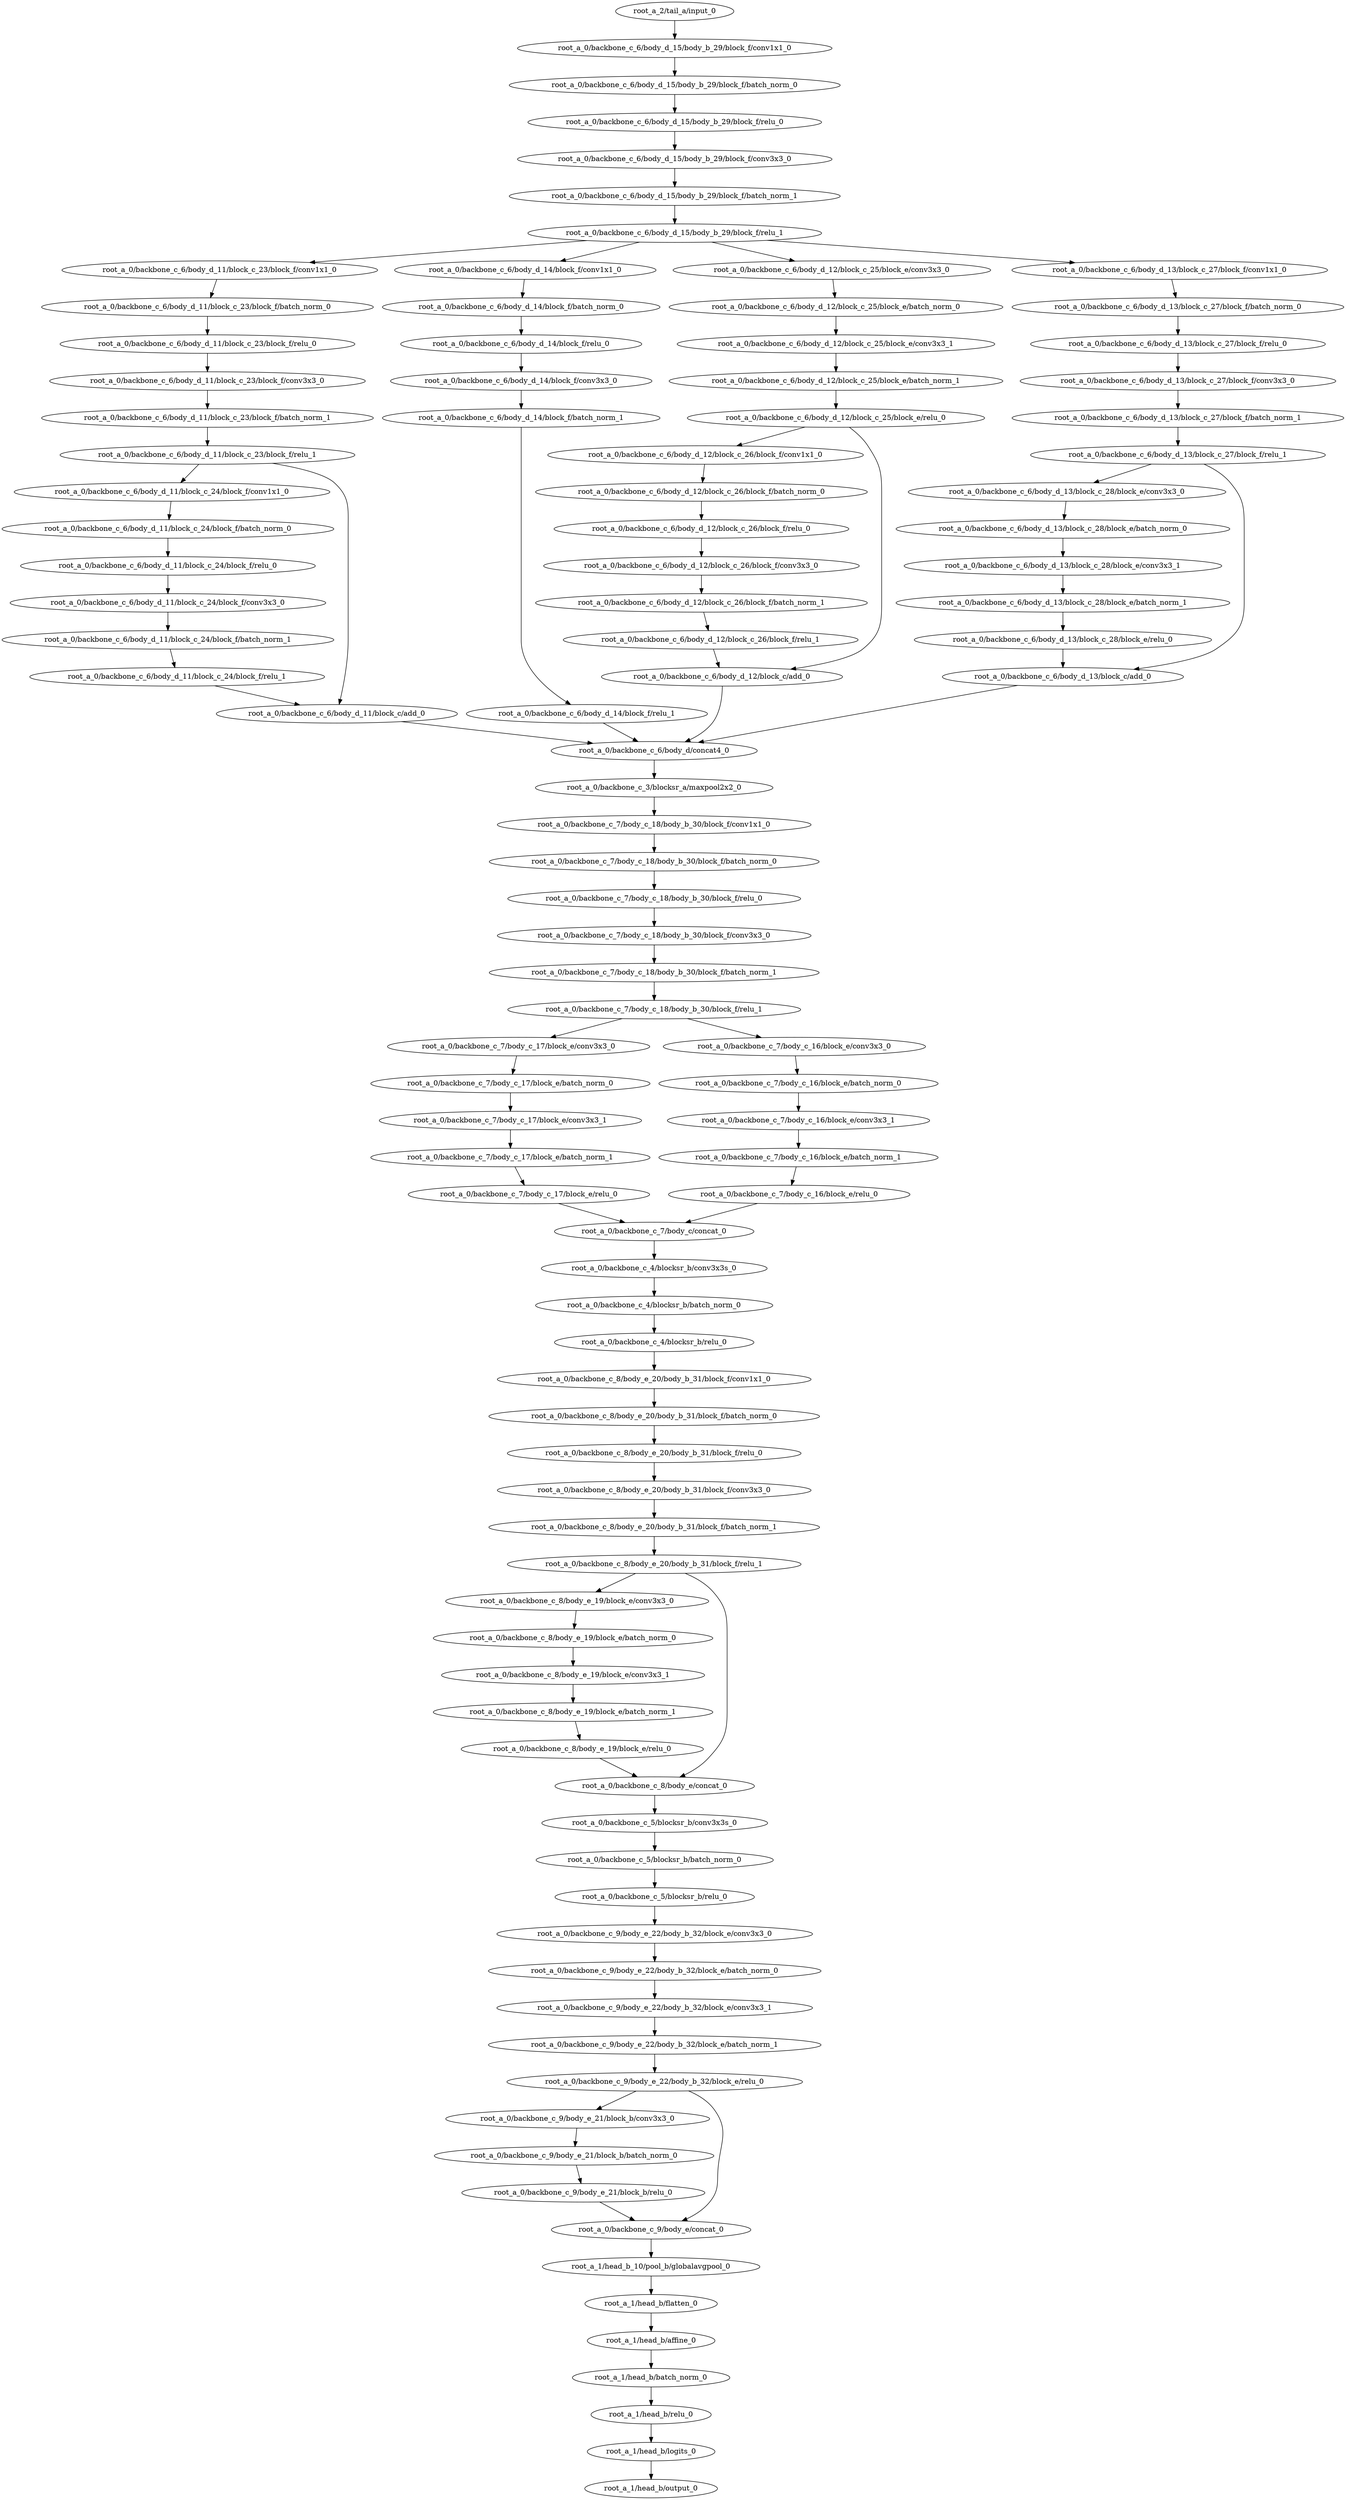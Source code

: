digraph root_a {
	"root_a_2/tail_a/input_0"
	"root_a_0/backbone_c_6/body_d_15/body_b_29/block_f/conv1x1_0"
	"root_a_0/backbone_c_6/body_d_15/body_b_29/block_f/batch_norm_0"
	"root_a_0/backbone_c_6/body_d_15/body_b_29/block_f/relu_0"
	"root_a_0/backbone_c_6/body_d_15/body_b_29/block_f/conv3x3_0"
	"root_a_0/backbone_c_6/body_d_15/body_b_29/block_f/batch_norm_1"
	"root_a_0/backbone_c_6/body_d_15/body_b_29/block_f/relu_1"
	"root_a_0/backbone_c_6/body_d_11/block_c_23/block_f/conv1x1_0"
	"root_a_0/backbone_c_6/body_d_11/block_c_23/block_f/batch_norm_0"
	"root_a_0/backbone_c_6/body_d_11/block_c_23/block_f/relu_0"
	"root_a_0/backbone_c_6/body_d_11/block_c_23/block_f/conv3x3_0"
	"root_a_0/backbone_c_6/body_d_11/block_c_23/block_f/batch_norm_1"
	"root_a_0/backbone_c_6/body_d_11/block_c_23/block_f/relu_1"
	"root_a_0/backbone_c_6/body_d_11/block_c_24/block_f/conv1x1_0"
	"root_a_0/backbone_c_6/body_d_11/block_c_24/block_f/batch_norm_0"
	"root_a_0/backbone_c_6/body_d_11/block_c_24/block_f/relu_0"
	"root_a_0/backbone_c_6/body_d_11/block_c_24/block_f/conv3x3_0"
	"root_a_0/backbone_c_6/body_d_11/block_c_24/block_f/batch_norm_1"
	"root_a_0/backbone_c_6/body_d_11/block_c_24/block_f/relu_1"
	"root_a_0/backbone_c_6/body_d_11/block_c/add_0"
	"root_a_0/backbone_c_6/body_d_14/block_f/conv1x1_0"
	"root_a_0/backbone_c_6/body_d_14/block_f/batch_norm_0"
	"root_a_0/backbone_c_6/body_d_14/block_f/relu_0"
	"root_a_0/backbone_c_6/body_d_14/block_f/conv3x3_0"
	"root_a_0/backbone_c_6/body_d_14/block_f/batch_norm_1"
	"root_a_0/backbone_c_6/body_d_14/block_f/relu_1"
	"root_a_0/backbone_c_6/body_d_12/block_c_25/block_e/conv3x3_0"
	"root_a_0/backbone_c_6/body_d_12/block_c_25/block_e/batch_norm_0"
	"root_a_0/backbone_c_6/body_d_12/block_c_25/block_e/conv3x3_1"
	"root_a_0/backbone_c_6/body_d_12/block_c_25/block_e/batch_norm_1"
	"root_a_0/backbone_c_6/body_d_12/block_c_25/block_e/relu_0"
	"root_a_0/backbone_c_6/body_d_12/block_c_26/block_f/conv1x1_0"
	"root_a_0/backbone_c_6/body_d_12/block_c_26/block_f/batch_norm_0"
	"root_a_0/backbone_c_6/body_d_12/block_c_26/block_f/relu_0"
	"root_a_0/backbone_c_6/body_d_12/block_c_26/block_f/conv3x3_0"
	"root_a_0/backbone_c_6/body_d_12/block_c_26/block_f/batch_norm_1"
	"root_a_0/backbone_c_6/body_d_12/block_c_26/block_f/relu_1"
	"root_a_0/backbone_c_6/body_d_12/block_c/add_0"
	"root_a_0/backbone_c_6/body_d_13/block_c_27/block_f/conv1x1_0"
	"root_a_0/backbone_c_6/body_d_13/block_c_27/block_f/batch_norm_0"
	"root_a_0/backbone_c_6/body_d_13/block_c_27/block_f/relu_0"
	"root_a_0/backbone_c_6/body_d_13/block_c_27/block_f/conv3x3_0"
	"root_a_0/backbone_c_6/body_d_13/block_c_27/block_f/batch_norm_1"
	"root_a_0/backbone_c_6/body_d_13/block_c_27/block_f/relu_1"
	"root_a_0/backbone_c_6/body_d_13/block_c_28/block_e/conv3x3_0"
	"root_a_0/backbone_c_6/body_d_13/block_c_28/block_e/batch_norm_0"
	"root_a_0/backbone_c_6/body_d_13/block_c_28/block_e/conv3x3_1"
	"root_a_0/backbone_c_6/body_d_13/block_c_28/block_e/batch_norm_1"
	"root_a_0/backbone_c_6/body_d_13/block_c_28/block_e/relu_0"
	"root_a_0/backbone_c_6/body_d_13/block_c/add_0"
	"root_a_0/backbone_c_6/body_d/concat4_0"
	"root_a_0/backbone_c_3/blocksr_a/maxpool2x2_0"
	"root_a_0/backbone_c_7/body_c_18/body_b_30/block_f/conv1x1_0"
	"root_a_0/backbone_c_7/body_c_18/body_b_30/block_f/batch_norm_0"
	"root_a_0/backbone_c_7/body_c_18/body_b_30/block_f/relu_0"
	"root_a_0/backbone_c_7/body_c_18/body_b_30/block_f/conv3x3_0"
	"root_a_0/backbone_c_7/body_c_18/body_b_30/block_f/batch_norm_1"
	"root_a_0/backbone_c_7/body_c_18/body_b_30/block_f/relu_1"
	"root_a_0/backbone_c_7/body_c_17/block_e/conv3x3_0"
	"root_a_0/backbone_c_7/body_c_17/block_e/batch_norm_0"
	"root_a_0/backbone_c_7/body_c_17/block_e/conv3x3_1"
	"root_a_0/backbone_c_7/body_c_17/block_e/batch_norm_1"
	"root_a_0/backbone_c_7/body_c_17/block_e/relu_0"
	"root_a_0/backbone_c_7/body_c_16/block_e/conv3x3_0"
	"root_a_0/backbone_c_7/body_c_16/block_e/batch_norm_0"
	"root_a_0/backbone_c_7/body_c_16/block_e/conv3x3_1"
	"root_a_0/backbone_c_7/body_c_16/block_e/batch_norm_1"
	"root_a_0/backbone_c_7/body_c_16/block_e/relu_0"
	"root_a_0/backbone_c_7/body_c/concat_0"
	"root_a_0/backbone_c_4/blocksr_b/conv3x3s_0"
	"root_a_0/backbone_c_4/blocksr_b/batch_norm_0"
	"root_a_0/backbone_c_4/blocksr_b/relu_0"
	"root_a_0/backbone_c_8/body_e_20/body_b_31/block_f/conv1x1_0"
	"root_a_0/backbone_c_8/body_e_20/body_b_31/block_f/batch_norm_0"
	"root_a_0/backbone_c_8/body_e_20/body_b_31/block_f/relu_0"
	"root_a_0/backbone_c_8/body_e_20/body_b_31/block_f/conv3x3_0"
	"root_a_0/backbone_c_8/body_e_20/body_b_31/block_f/batch_norm_1"
	"root_a_0/backbone_c_8/body_e_20/body_b_31/block_f/relu_1"
	"root_a_0/backbone_c_8/body_e_19/block_e/conv3x3_0"
	"root_a_0/backbone_c_8/body_e_19/block_e/batch_norm_0"
	"root_a_0/backbone_c_8/body_e_19/block_e/conv3x3_1"
	"root_a_0/backbone_c_8/body_e_19/block_e/batch_norm_1"
	"root_a_0/backbone_c_8/body_e_19/block_e/relu_0"
	"root_a_0/backbone_c_8/body_e/concat_0"
	"root_a_0/backbone_c_5/blocksr_b/conv3x3s_0"
	"root_a_0/backbone_c_5/blocksr_b/batch_norm_0"
	"root_a_0/backbone_c_5/blocksr_b/relu_0"
	"root_a_0/backbone_c_9/body_e_22/body_b_32/block_e/conv3x3_0"
	"root_a_0/backbone_c_9/body_e_22/body_b_32/block_e/batch_norm_0"
	"root_a_0/backbone_c_9/body_e_22/body_b_32/block_e/conv3x3_1"
	"root_a_0/backbone_c_9/body_e_22/body_b_32/block_e/batch_norm_1"
	"root_a_0/backbone_c_9/body_e_22/body_b_32/block_e/relu_0"
	"root_a_0/backbone_c_9/body_e_21/block_b/conv3x3_0"
	"root_a_0/backbone_c_9/body_e_21/block_b/batch_norm_0"
	"root_a_0/backbone_c_9/body_e_21/block_b/relu_0"
	"root_a_0/backbone_c_9/body_e/concat_0"
	"root_a_1/head_b_10/pool_b/globalavgpool_0"
	"root_a_1/head_b/flatten_0"
	"root_a_1/head_b/affine_0"
	"root_a_1/head_b/batch_norm_0"
	"root_a_1/head_b/relu_0"
	"root_a_1/head_b/logits_0"
	"root_a_1/head_b/output_0"

	"root_a_2/tail_a/input_0" -> "root_a_0/backbone_c_6/body_d_15/body_b_29/block_f/conv1x1_0"
	"root_a_0/backbone_c_6/body_d_15/body_b_29/block_f/conv1x1_0" -> "root_a_0/backbone_c_6/body_d_15/body_b_29/block_f/batch_norm_0"
	"root_a_0/backbone_c_6/body_d_15/body_b_29/block_f/batch_norm_0" -> "root_a_0/backbone_c_6/body_d_15/body_b_29/block_f/relu_0"
	"root_a_0/backbone_c_6/body_d_15/body_b_29/block_f/relu_0" -> "root_a_0/backbone_c_6/body_d_15/body_b_29/block_f/conv3x3_0"
	"root_a_0/backbone_c_6/body_d_15/body_b_29/block_f/conv3x3_0" -> "root_a_0/backbone_c_6/body_d_15/body_b_29/block_f/batch_norm_1"
	"root_a_0/backbone_c_6/body_d_15/body_b_29/block_f/batch_norm_1" -> "root_a_0/backbone_c_6/body_d_15/body_b_29/block_f/relu_1"
	"root_a_0/backbone_c_6/body_d_15/body_b_29/block_f/relu_1" -> "root_a_0/backbone_c_6/body_d_11/block_c_23/block_f/conv1x1_0"
	"root_a_0/backbone_c_6/body_d_11/block_c_23/block_f/conv1x1_0" -> "root_a_0/backbone_c_6/body_d_11/block_c_23/block_f/batch_norm_0"
	"root_a_0/backbone_c_6/body_d_11/block_c_23/block_f/batch_norm_0" -> "root_a_0/backbone_c_6/body_d_11/block_c_23/block_f/relu_0"
	"root_a_0/backbone_c_6/body_d_11/block_c_23/block_f/relu_0" -> "root_a_0/backbone_c_6/body_d_11/block_c_23/block_f/conv3x3_0"
	"root_a_0/backbone_c_6/body_d_11/block_c_23/block_f/conv3x3_0" -> "root_a_0/backbone_c_6/body_d_11/block_c_23/block_f/batch_norm_1"
	"root_a_0/backbone_c_6/body_d_11/block_c_23/block_f/batch_norm_1" -> "root_a_0/backbone_c_6/body_d_11/block_c_23/block_f/relu_1"
	"root_a_0/backbone_c_6/body_d_11/block_c_23/block_f/relu_1" -> "root_a_0/backbone_c_6/body_d_11/block_c_24/block_f/conv1x1_0"
	"root_a_0/backbone_c_6/body_d_11/block_c_24/block_f/conv1x1_0" -> "root_a_0/backbone_c_6/body_d_11/block_c_24/block_f/batch_norm_0"
	"root_a_0/backbone_c_6/body_d_11/block_c_24/block_f/batch_norm_0" -> "root_a_0/backbone_c_6/body_d_11/block_c_24/block_f/relu_0"
	"root_a_0/backbone_c_6/body_d_11/block_c_24/block_f/relu_0" -> "root_a_0/backbone_c_6/body_d_11/block_c_24/block_f/conv3x3_0"
	"root_a_0/backbone_c_6/body_d_11/block_c_24/block_f/conv3x3_0" -> "root_a_0/backbone_c_6/body_d_11/block_c_24/block_f/batch_norm_1"
	"root_a_0/backbone_c_6/body_d_11/block_c_24/block_f/batch_norm_1" -> "root_a_0/backbone_c_6/body_d_11/block_c_24/block_f/relu_1"
	"root_a_0/backbone_c_6/body_d_11/block_c_23/block_f/relu_1" -> "root_a_0/backbone_c_6/body_d_11/block_c/add_0"
	"root_a_0/backbone_c_6/body_d_11/block_c_24/block_f/relu_1" -> "root_a_0/backbone_c_6/body_d_11/block_c/add_0"
	"root_a_0/backbone_c_6/body_d_15/body_b_29/block_f/relu_1" -> "root_a_0/backbone_c_6/body_d_14/block_f/conv1x1_0"
	"root_a_0/backbone_c_6/body_d_14/block_f/conv1x1_0" -> "root_a_0/backbone_c_6/body_d_14/block_f/batch_norm_0"
	"root_a_0/backbone_c_6/body_d_14/block_f/batch_norm_0" -> "root_a_0/backbone_c_6/body_d_14/block_f/relu_0"
	"root_a_0/backbone_c_6/body_d_14/block_f/relu_0" -> "root_a_0/backbone_c_6/body_d_14/block_f/conv3x3_0"
	"root_a_0/backbone_c_6/body_d_14/block_f/conv3x3_0" -> "root_a_0/backbone_c_6/body_d_14/block_f/batch_norm_1"
	"root_a_0/backbone_c_6/body_d_14/block_f/batch_norm_1" -> "root_a_0/backbone_c_6/body_d_14/block_f/relu_1"
	"root_a_0/backbone_c_6/body_d_15/body_b_29/block_f/relu_1" -> "root_a_0/backbone_c_6/body_d_12/block_c_25/block_e/conv3x3_0"
	"root_a_0/backbone_c_6/body_d_12/block_c_25/block_e/conv3x3_0" -> "root_a_0/backbone_c_6/body_d_12/block_c_25/block_e/batch_norm_0"
	"root_a_0/backbone_c_6/body_d_12/block_c_25/block_e/batch_norm_0" -> "root_a_0/backbone_c_6/body_d_12/block_c_25/block_e/conv3x3_1"
	"root_a_0/backbone_c_6/body_d_12/block_c_25/block_e/conv3x3_1" -> "root_a_0/backbone_c_6/body_d_12/block_c_25/block_e/batch_norm_1"
	"root_a_0/backbone_c_6/body_d_12/block_c_25/block_e/batch_norm_1" -> "root_a_0/backbone_c_6/body_d_12/block_c_25/block_e/relu_0"
	"root_a_0/backbone_c_6/body_d_12/block_c_25/block_e/relu_0" -> "root_a_0/backbone_c_6/body_d_12/block_c_26/block_f/conv1x1_0"
	"root_a_0/backbone_c_6/body_d_12/block_c_26/block_f/conv1x1_0" -> "root_a_0/backbone_c_6/body_d_12/block_c_26/block_f/batch_norm_0"
	"root_a_0/backbone_c_6/body_d_12/block_c_26/block_f/batch_norm_0" -> "root_a_0/backbone_c_6/body_d_12/block_c_26/block_f/relu_0"
	"root_a_0/backbone_c_6/body_d_12/block_c_26/block_f/relu_0" -> "root_a_0/backbone_c_6/body_d_12/block_c_26/block_f/conv3x3_0"
	"root_a_0/backbone_c_6/body_d_12/block_c_26/block_f/conv3x3_0" -> "root_a_0/backbone_c_6/body_d_12/block_c_26/block_f/batch_norm_1"
	"root_a_0/backbone_c_6/body_d_12/block_c_26/block_f/batch_norm_1" -> "root_a_0/backbone_c_6/body_d_12/block_c_26/block_f/relu_1"
	"root_a_0/backbone_c_6/body_d_12/block_c_25/block_e/relu_0" -> "root_a_0/backbone_c_6/body_d_12/block_c/add_0"
	"root_a_0/backbone_c_6/body_d_12/block_c_26/block_f/relu_1" -> "root_a_0/backbone_c_6/body_d_12/block_c/add_0"
	"root_a_0/backbone_c_6/body_d_15/body_b_29/block_f/relu_1" -> "root_a_0/backbone_c_6/body_d_13/block_c_27/block_f/conv1x1_0"
	"root_a_0/backbone_c_6/body_d_13/block_c_27/block_f/conv1x1_0" -> "root_a_0/backbone_c_6/body_d_13/block_c_27/block_f/batch_norm_0"
	"root_a_0/backbone_c_6/body_d_13/block_c_27/block_f/batch_norm_0" -> "root_a_0/backbone_c_6/body_d_13/block_c_27/block_f/relu_0"
	"root_a_0/backbone_c_6/body_d_13/block_c_27/block_f/relu_0" -> "root_a_0/backbone_c_6/body_d_13/block_c_27/block_f/conv3x3_0"
	"root_a_0/backbone_c_6/body_d_13/block_c_27/block_f/conv3x3_0" -> "root_a_0/backbone_c_6/body_d_13/block_c_27/block_f/batch_norm_1"
	"root_a_0/backbone_c_6/body_d_13/block_c_27/block_f/batch_norm_1" -> "root_a_0/backbone_c_6/body_d_13/block_c_27/block_f/relu_1"
	"root_a_0/backbone_c_6/body_d_13/block_c_27/block_f/relu_1" -> "root_a_0/backbone_c_6/body_d_13/block_c_28/block_e/conv3x3_0"
	"root_a_0/backbone_c_6/body_d_13/block_c_28/block_e/conv3x3_0" -> "root_a_0/backbone_c_6/body_d_13/block_c_28/block_e/batch_norm_0"
	"root_a_0/backbone_c_6/body_d_13/block_c_28/block_e/batch_norm_0" -> "root_a_0/backbone_c_6/body_d_13/block_c_28/block_e/conv3x3_1"
	"root_a_0/backbone_c_6/body_d_13/block_c_28/block_e/conv3x3_1" -> "root_a_0/backbone_c_6/body_d_13/block_c_28/block_e/batch_norm_1"
	"root_a_0/backbone_c_6/body_d_13/block_c_28/block_e/batch_norm_1" -> "root_a_0/backbone_c_6/body_d_13/block_c_28/block_e/relu_0"
	"root_a_0/backbone_c_6/body_d_13/block_c_27/block_f/relu_1" -> "root_a_0/backbone_c_6/body_d_13/block_c/add_0"
	"root_a_0/backbone_c_6/body_d_13/block_c_28/block_e/relu_0" -> "root_a_0/backbone_c_6/body_d_13/block_c/add_0"
	"root_a_0/backbone_c_6/body_d_11/block_c/add_0" -> "root_a_0/backbone_c_6/body_d/concat4_0"
	"root_a_0/backbone_c_6/body_d_14/block_f/relu_1" -> "root_a_0/backbone_c_6/body_d/concat4_0"
	"root_a_0/backbone_c_6/body_d_12/block_c/add_0" -> "root_a_0/backbone_c_6/body_d/concat4_0"
	"root_a_0/backbone_c_6/body_d_13/block_c/add_0" -> "root_a_0/backbone_c_6/body_d/concat4_0"
	"root_a_0/backbone_c_6/body_d/concat4_0" -> "root_a_0/backbone_c_3/blocksr_a/maxpool2x2_0"
	"root_a_0/backbone_c_3/blocksr_a/maxpool2x2_0" -> "root_a_0/backbone_c_7/body_c_18/body_b_30/block_f/conv1x1_0"
	"root_a_0/backbone_c_7/body_c_18/body_b_30/block_f/conv1x1_0" -> "root_a_0/backbone_c_7/body_c_18/body_b_30/block_f/batch_norm_0"
	"root_a_0/backbone_c_7/body_c_18/body_b_30/block_f/batch_norm_0" -> "root_a_0/backbone_c_7/body_c_18/body_b_30/block_f/relu_0"
	"root_a_0/backbone_c_7/body_c_18/body_b_30/block_f/relu_0" -> "root_a_0/backbone_c_7/body_c_18/body_b_30/block_f/conv3x3_0"
	"root_a_0/backbone_c_7/body_c_18/body_b_30/block_f/conv3x3_0" -> "root_a_0/backbone_c_7/body_c_18/body_b_30/block_f/batch_norm_1"
	"root_a_0/backbone_c_7/body_c_18/body_b_30/block_f/batch_norm_1" -> "root_a_0/backbone_c_7/body_c_18/body_b_30/block_f/relu_1"
	"root_a_0/backbone_c_7/body_c_18/body_b_30/block_f/relu_1" -> "root_a_0/backbone_c_7/body_c_17/block_e/conv3x3_0"
	"root_a_0/backbone_c_7/body_c_17/block_e/conv3x3_0" -> "root_a_0/backbone_c_7/body_c_17/block_e/batch_norm_0"
	"root_a_0/backbone_c_7/body_c_17/block_e/batch_norm_0" -> "root_a_0/backbone_c_7/body_c_17/block_e/conv3x3_1"
	"root_a_0/backbone_c_7/body_c_17/block_e/conv3x3_1" -> "root_a_0/backbone_c_7/body_c_17/block_e/batch_norm_1"
	"root_a_0/backbone_c_7/body_c_17/block_e/batch_norm_1" -> "root_a_0/backbone_c_7/body_c_17/block_e/relu_0"
	"root_a_0/backbone_c_7/body_c_18/body_b_30/block_f/relu_1" -> "root_a_0/backbone_c_7/body_c_16/block_e/conv3x3_0"
	"root_a_0/backbone_c_7/body_c_16/block_e/conv3x3_0" -> "root_a_0/backbone_c_7/body_c_16/block_e/batch_norm_0"
	"root_a_0/backbone_c_7/body_c_16/block_e/batch_norm_0" -> "root_a_0/backbone_c_7/body_c_16/block_e/conv3x3_1"
	"root_a_0/backbone_c_7/body_c_16/block_e/conv3x3_1" -> "root_a_0/backbone_c_7/body_c_16/block_e/batch_norm_1"
	"root_a_0/backbone_c_7/body_c_16/block_e/batch_norm_1" -> "root_a_0/backbone_c_7/body_c_16/block_e/relu_0"
	"root_a_0/backbone_c_7/body_c_17/block_e/relu_0" -> "root_a_0/backbone_c_7/body_c/concat_0"
	"root_a_0/backbone_c_7/body_c_16/block_e/relu_0" -> "root_a_0/backbone_c_7/body_c/concat_0"
	"root_a_0/backbone_c_7/body_c/concat_0" -> "root_a_0/backbone_c_4/blocksr_b/conv3x3s_0"
	"root_a_0/backbone_c_4/blocksr_b/conv3x3s_0" -> "root_a_0/backbone_c_4/blocksr_b/batch_norm_0"
	"root_a_0/backbone_c_4/blocksr_b/batch_norm_0" -> "root_a_0/backbone_c_4/blocksr_b/relu_0"
	"root_a_0/backbone_c_4/blocksr_b/relu_0" -> "root_a_0/backbone_c_8/body_e_20/body_b_31/block_f/conv1x1_0"
	"root_a_0/backbone_c_8/body_e_20/body_b_31/block_f/conv1x1_0" -> "root_a_0/backbone_c_8/body_e_20/body_b_31/block_f/batch_norm_0"
	"root_a_0/backbone_c_8/body_e_20/body_b_31/block_f/batch_norm_0" -> "root_a_0/backbone_c_8/body_e_20/body_b_31/block_f/relu_0"
	"root_a_0/backbone_c_8/body_e_20/body_b_31/block_f/relu_0" -> "root_a_0/backbone_c_8/body_e_20/body_b_31/block_f/conv3x3_0"
	"root_a_0/backbone_c_8/body_e_20/body_b_31/block_f/conv3x3_0" -> "root_a_0/backbone_c_8/body_e_20/body_b_31/block_f/batch_norm_1"
	"root_a_0/backbone_c_8/body_e_20/body_b_31/block_f/batch_norm_1" -> "root_a_0/backbone_c_8/body_e_20/body_b_31/block_f/relu_1"
	"root_a_0/backbone_c_8/body_e_20/body_b_31/block_f/relu_1" -> "root_a_0/backbone_c_8/body_e_19/block_e/conv3x3_0"
	"root_a_0/backbone_c_8/body_e_19/block_e/conv3x3_0" -> "root_a_0/backbone_c_8/body_e_19/block_e/batch_norm_0"
	"root_a_0/backbone_c_8/body_e_19/block_e/batch_norm_0" -> "root_a_0/backbone_c_8/body_e_19/block_e/conv3x3_1"
	"root_a_0/backbone_c_8/body_e_19/block_e/conv3x3_1" -> "root_a_0/backbone_c_8/body_e_19/block_e/batch_norm_1"
	"root_a_0/backbone_c_8/body_e_19/block_e/batch_norm_1" -> "root_a_0/backbone_c_8/body_e_19/block_e/relu_0"
	"root_a_0/backbone_c_8/body_e_19/block_e/relu_0" -> "root_a_0/backbone_c_8/body_e/concat_0"
	"root_a_0/backbone_c_8/body_e_20/body_b_31/block_f/relu_1" -> "root_a_0/backbone_c_8/body_e/concat_0"
	"root_a_0/backbone_c_8/body_e/concat_0" -> "root_a_0/backbone_c_5/blocksr_b/conv3x3s_0"
	"root_a_0/backbone_c_5/blocksr_b/conv3x3s_0" -> "root_a_0/backbone_c_5/blocksr_b/batch_norm_0"
	"root_a_0/backbone_c_5/blocksr_b/batch_norm_0" -> "root_a_0/backbone_c_5/blocksr_b/relu_0"
	"root_a_0/backbone_c_5/blocksr_b/relu_0" -> "root_a_0/backbone_c_9/body_e_22/body_b_32/block_e/conv3x3_0"
	"root_a_0/backbone_c_9/body_e_22/body_b_32/block_e/conv3x3_0" -> "root_a_0/backbone_c_9/body_e_22/body_b_32/block_e/batch_norm_0"
	"root_a_0/backbone_c_9/body_e_22/body_b_32/block_e/batch_norm_0" -> "root_a_0/backbone_c_9/body_e_22/body_b_32/block_e/conv3x3_1"
	"root_a_0/backbone_c_9/body_e_22/body_b_32/block_e/conv3x3_1" -> "root_a_0/backbone_c_9/body_e_22/body_b_32/block_e/batch_norm_1"
	"root_a_0/backbone_c_9/body_e_22/body_b_32/block_e/batch_norm_1" -> "root_a_0/backbone_c_9/body_e_22/body_b_32/block_e/relu_0"
	"root_a_0/backbone_c_9/body_e_22/body_b_32/block_e/relu_0" -> "root_a_0/backbone_c_9/body_e_21/block_b/conv3x3_0"
	"root_a_0/backbone_c_9/body_e_21/block_b/conv3x3_0" -> "root_a_0/backbone_c_9/body_e_21/block_b/batch_norm_0"
	"root_a_0/backbone_c_9/body_e_21/block_b/batch_norm_0" -> "root_a_0/backbone_c_9/body_e_21/block_b/relu_0"
	"root_a_0/backbone_c_9/body_e_21/block_b/relu_0" -> "root_a_0/backbone_c_9/body_e/concat_0"
	"root_a_0/backbone_c_9/body_e_22/body_b_32/block_e/relu_0" -> "root_a_0/backbone_c_9/body_e/concat_0"
	"root_a_0/backbone_c_9/body_e/concat_0" -> "root_a_1/head_b_10/pool_b/globalavgpool_0"
	"root_a_1/head_b_10/pool_b/globalavgpool_0" -> "root_a_1/head_b/flatten_0"
	"root_a_1/head_b/flatten_0" -> "root_a_1/head_b/affine_0"
	"root_a_1/head_b/affine_0" -> "root_a_1/head_b/batch_norm_0"
	"root_a_1/head_b/batch_norm_0" -> "root_a_1/head_b/relu_0"
	"root_a_1/head_b/relu_0" -> "root_a_1/head_b/logits_0"
	"root_a_1/head_b/logits_0" -> "root_a_1/head_b/output_0"

}